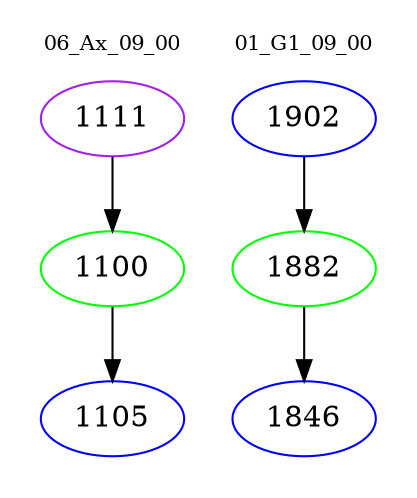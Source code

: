 digraph{
subgraph cluster_0 {
color = white
label = "06_Ax_09_00";
fontsize=10;
T0_1111 [label="1111", color="purple"]
T0_1111 -> T0_1100 [color="black"]
T0_1100 [label="1100", color="green"]
T0_1100 -> T0_1105 [color="black"]
T0_1105 [label="1105", color="blue"]
}
subgraph cluster_1 {
color = white
label = "01_G1_09_00";
fontsize=10;
T1_1902 [label="1902", color="blue"]
T1_1902 -> T1_1882 [color="black"]
T1_1882 [label="1882", color="green"]
T1_1882 -> T1_1846 [color="black"]
T1_1846 [label="1846", color="blue"]
}
}
